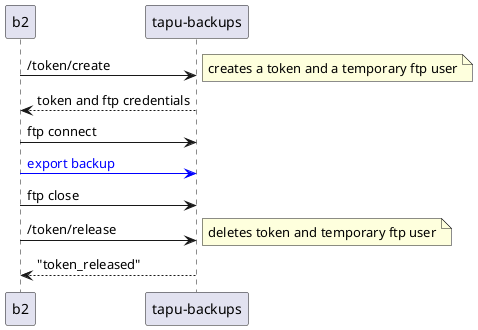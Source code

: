 @startuml backup-export

b2 -> "tapu-backups": /token/create
note right: creates a token and a temporary ftp user

"tapu-backups" --> b2: token and ftp credentials

b2 -> "tapu-backups": ftp connect

b2 -[#blue]> "tapu-backups": <font color="blue">export backup</font>

b2 -> "tapu-backups": ftp close

b2 -> "tapu-backups": /token/release
note right: deletes token and temporary ftp user

"tapu-backups" --> b2: "token_released"

@enduml